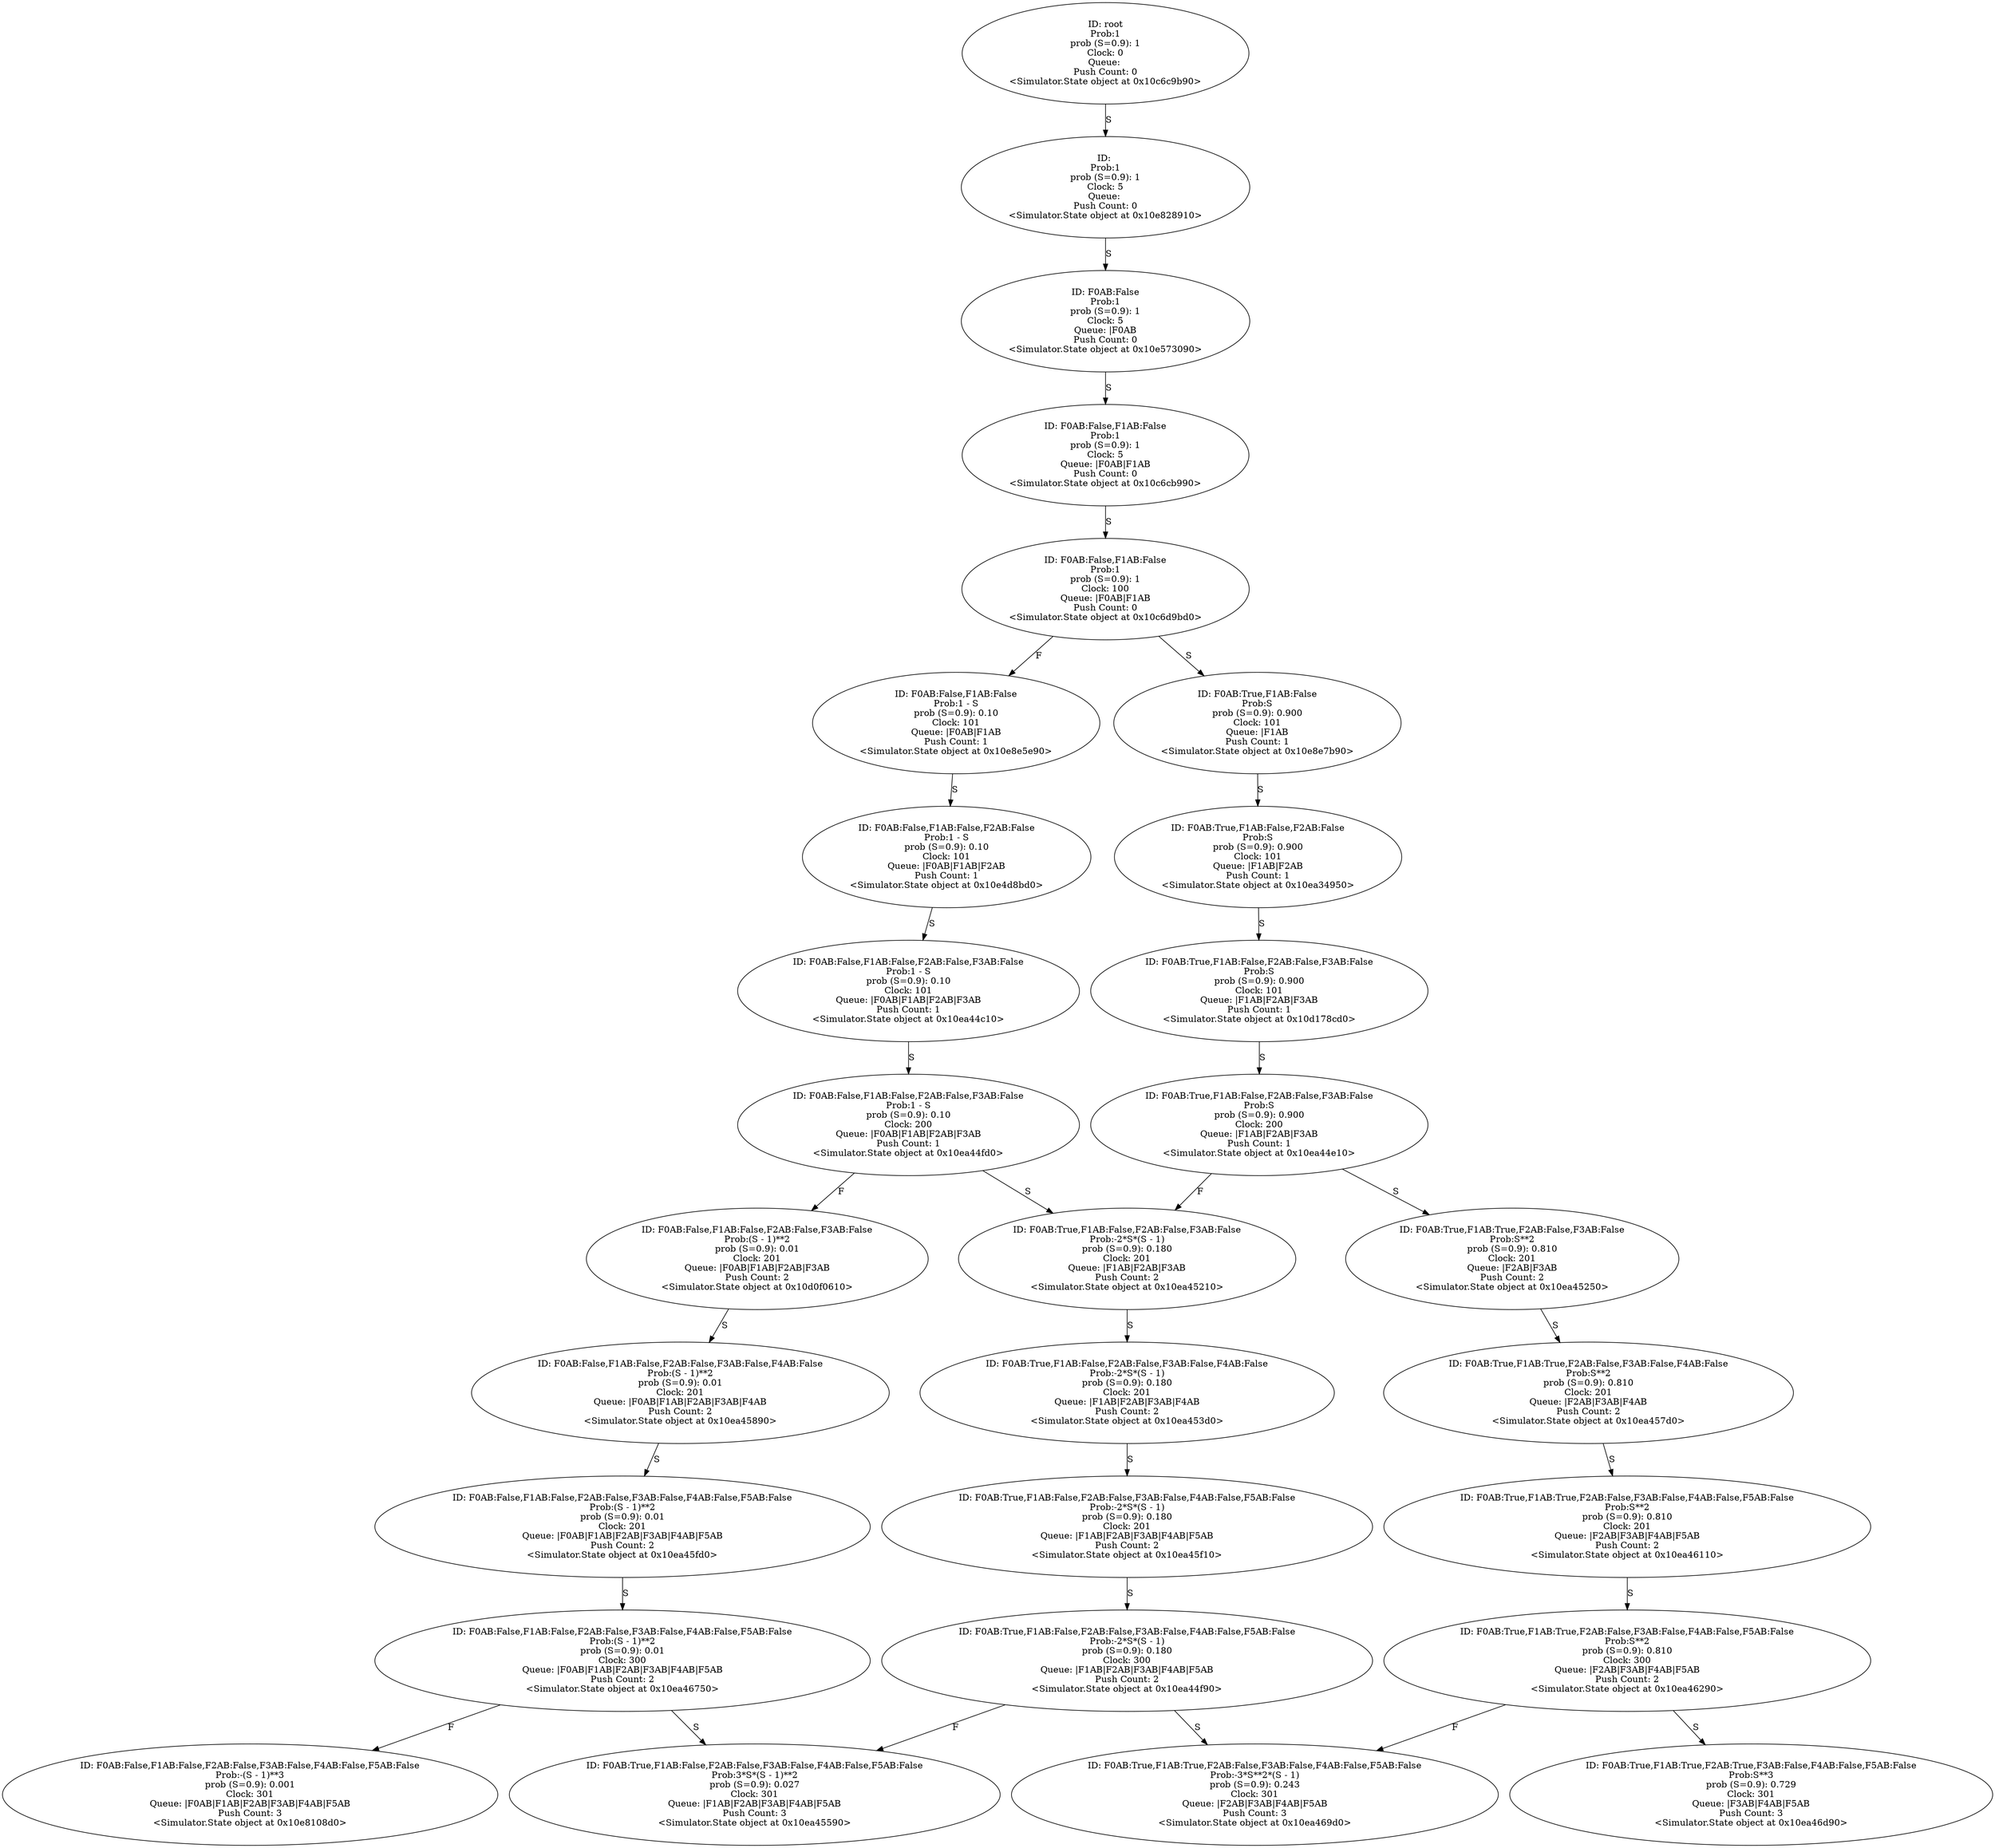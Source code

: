 digraph "./Output/./controled_frequency_S100_R50_t5_tPlus300" {
	<Simulator.State object at 0x10c6c9b90> [label="ID: root
Prob:1
prob (S=0.9): 1
Clock: 0
Queue: 
Push Count: 0
<Simulator.State object at 0x10c6c9b90>"]
	<Simulator.State object at 0x10c6c9b90> -> <Simulator.State object at 0x10e828910> [label=S]
	<Simulator.State object at 0x10e828910> [label="ID: 
Prob:1
prob (S=0.9): 1
Clock: 5
Queue: 
Push Count: 0
<Simulator.State object at 0x10e828910>"]
	<Simulator.State object at 0x10e828910> -> <Simulator.State object at 0x10e573090> [label=S]
	<Simulator.State object at 0x10e573090> [label="ID: F0AB:False
Prob:1
prob (S=0.9): 1
Clock: 5
Queue: |F0AB
Push Count: 0
<Simulator.State object at 0x10e573090>"]
	<Simulator.State object at 0x10e573090> -> <Simulator.State object at 0x10c6cb990> [label=S]
	<Simulator.State object at 0x10c6cb990> [label="ID: F0AB:False,F1AB:False
Prob:1
prob (S=0.9): 1
Clock: 5
Queue: |F0AB|F1AB
Push Count: 0
<Simulator.State object at 0x10c6cb990>"]
	<Simulator.State object at 0x10c6cb990> -> <Simulator.State object at 0x10c6d9bd0> [label=S]
	<Simulator.State object at 0x10c6d9bd0> [label="ID: F0AB:False,F1AB:False
Prob:1
prob (S=0.9): 1
Clock: 100
Queue: |F0AB|F1AB
Push Count: 0
<Simulator.State object at 0x10c6d9bd0>"]
	<Simulator.State object at 0x10c6d9bd0> -> <Simulator.State object at 0x10e8e5e90> [label=F]
	<Simulator.State object at 0x10c6d9bd0> -> <Simulator.State object at 0x10e8e7b90> [label=S]
	<Simulator.State object at 0x10e8e5e90> [label="ID: F0AB:False,F1AB:False
Prob:1 - S
prob (S=0.9): 0.10
Clock: 101
Queue: |F0AB|F1AB
Push Count: 1
<Simulator.State object at 0x10e8e5e90>"]
	<Simulator.State object at 0x10e8e5e90> -> <Simulator.State object at 0x10e4d8bd0> [label=S]
	<Simulator.State object at 0x10e8e7b90> [label="ID: F0AB:True,F1AB:False
Prob:S
prob (S=0.9): 0.900
Clock: 101
Queue: |F1AB
Push Count: 1
<Simulator.State object at 0x10e8e7b90>"]
	<Simulator.State object at 0x10e8e7b90> -> <Simulator.State object at 0x10ea34950> [label=S]
	<Simulator.State object at 0x10e4d8bd0> [label="ID: F0AB:False,F1AB:False,F2AB:False
Prob:1 - S
prob (S=0.9): 0.10
Clock: 101
Queue: |F0AB|F1AB|F2AB
Push Count: 1
<Simulator.State object at 0x10e4d8bd0>"]
	<Simulator.State object at 0x10e4d8bd0> -> <Simulator.State object at 0x10ea44c10> [label=S]
	<Simulator.State object at 0x10ea34950> [label="ID: F0AB:True,F1AB:False,F2AB:False
Prob:S
prob (S=0.9): 0.900
Clock: 101
Queue: |F1AB|F2AB
Push Count: 1
<Simulator.State object at 0x10ea34950>"]
	<Simulator.State object at 0x10ea34950> -> <Simulator.State object at 0x10d178cd0> [label=S]
	<Simulator.State object at 0x10ea44c10> [label="ID: F0AB:False,F1AB:False,F2AB:False,F3AB:False
Prob:1 - S
prob (S=0.9): 0.10
Clock: 101
Queue: |F0AB|F1AB|F2AB|F3AB
Push Count: 1
<Simulator.State object at 0x10ea44c10>"]
	<Simulator.State object at 0x10ea44c10> -> <Simulator.State object at 0x10ea44fd0> [label=S]
	<Simulator.State object at 0x10d178cd0> [label="ID: F0AB:True,F1AB:False,F2AB:False,F3AB:False
Prob:S
prob (S=0.9): 0.900
Clock: 101
Queue: |F1AB|F2AB|F3AB
Push Count: 1
<Simulator.State object at 0x10d178cd0>"]
	<Simulator.State object at 0x10d178cd0> -> <Simulator.State object at 0x10ea44e10> [label=S]
	<Simulator.State object at 0x10ea44fd0> [label="ID: F0AB:False,F1AB:False,F2AB:False,F3AB:False
Prob:1 - S
prob (S=0.9): 0.10
Clock: 200
Queue: |F0AB|F1AB|F2AB|F3AB
Push Count: 1
<Simulator.State object at 0x10ea44fd0>"]
	<Simulator.State object at 0x10ea44fd0> -> <Simulator.State object at 0x10d0f0610> [label=F]
	<Simulator.State object at 0x10ea44fd0> -> <Simulator.State object at 0x10ea45210> [label=S]
	<Simulator.State object at 0x10ea44e10> [label="ID: F0AB:True,F1AB:False,F2AB:False,F3AB:False
Prob:S
prob (S=0.9): 0.900
Clock: 200
Queue: |F1AB|F2AB|F3AB
Push Count: 1
<Simulator.State object at 0x10ea44e10>"]
	<Simulator.State object at 0x10ea44e10> -> <Simulator.State object at 0x10ea45210> [label=F]
	<Simulator.State object at 0x10ea44e10> -> <Simulator.State object at 0x10ea45250> [label=S]
	<Simulator.State object at 0x10d0f0610> [label="ID: F0AB:False,F1AB:False,F2AB:False,F3AB:False
Prob:(S - 1)**2
prob (S=0.9): 0.01
Clock: 201
Queue: |F0AB|F1AB|F2AB|F3AB
Push Count: 2
<Simulator.State object at 0x10d0f0610>"]
	<Simulator.State object at 0x10d0f0610> -> <Simulator.State object at 0x10ea45890> [label=S]
	<Simulator.State object at 0x10ea45210> [label="ID: F0AB:True,F1AB:False,F2AB:False,F3AB:False
Prob:-2*S*(S - 1)
prob (S=0.9): 0.180
Clock: 201
Queue: |F1AB|F2AB|F3AB
Push Count: 2
<Simulator.State object at 0x10ea45210>"]
	<Simulator.State object at 0x10ea45210> -> <Simulator.State object at 0x10ea453d0> [label=S]
	<Simulator.State object at 0x10ea45250> [label="ID: F0AB:True,F1AB:True,F2AB:False,F3AB:False
Prob:S**2
prob (S=0.9): 0.810
Clock: 201
Queue: |F2AB|F3AB
Push Count: 2
<Simulator.State object at 0x10ea45250>"]
	<Simulator.State object at 0x10ea45250> -> <Simulator.State object at 0x10ea457d0> [label=S]
	<Simulator.State object at 0x10ea45890> [label="ID: F0AB:False,F1AB:False,F2AB:False,F3AB:False,F4AB:False
Prob:(S - 1)**2
prob (S=0.9): 0.01
Clock: 201
Queue: |F0AB|F1AB|F2AB|F3AB|F4AB
Push Count: 2
<Simulator.State object at 0x10ea45890>"]
	<Simulator.State object at 0x10ea45890> -> <Simulator.State object at 0x10ea45fd0> [label=S]
	<Simulator.State object at 0x10ea453d0> [label="ID: F0AB:True,F1AB:False,F2AB:False,F3AB:False,F4AB:False
Prob:-2*S*(S - 1)
prob (S=0.9): 0.180
Clock: 201
Queue: |F1AB|F2AB|F3AB|F4AB
Push Count: 2
<Simulator.State object at 0x10ea453d0>"]
	<Simulator.State object at 0x10ea453d0> -> <Simulator.State object at 0x10ea45f10> [label=S]
	<Simulator.State object at 0x10ea457d0> [label="ID: F0AB:True,F1AB:True,F2AB:False,F3AB:False,F4AB:False
Prob:S**2
prob (S=0.9): 0.810
Clock: 201
Queue: |F2AB|F3AB|F4AB
Push Count: 2
<Simulator.State object at 0x10ea457d0>"]
	<Simulator.State object at 0x10ea457d0> -> <Simulator.State object at 0x10ea46110> [label=S]
	<Simulator.State object at 0x10ea45fd0> [label="ID: F0AB:False,F1AB:False,F2AB:False,F3AB:False,F4AB:False,F5AB:False
Prob:(S - 1)**2
prob (S=0.9): 0.01
Clock: 201
Queue: |F0AB|F1AB|F2AB|F3AB|F4AB|F5AB
Push Count: 2
<Simulator.State object at 0x10ea45fd0>"]
	<Simulator.State object at 0x10ea45fd0> -> <Simulator.State object at 0x10ea46750> [label=S]
	<Simulator.State object at 0x10ea45f10> [label="ID: F0AB:True,F1AB:False,F2AB:False,F3AB:False,F4AB:False,F5AB:False
Prob:-2*S*(S - 1)
prob (S=0.9): 0.180
Clock: 201
Queue: |F1AB|F2AB|F3AB|F4AB|F5AB
Push Count: 2
<Simulator.State object at 0x10ea45f10>"]
	<Simulator.State object at 0x10ea45f10> -> <Simulator.State object at 0x10ea44f90> [label=S]
	<Simulator.State object at 0x10ea46110> [label="ID: F0AB:True,F1AB:True,F2AB:False,F3AB:False,F4AB:False,F5AB:False
Prob:S**2
prob (S=0.9): 0.810
Clock: 201
Queue: |F2AB|F3AB|F4AB|F5AB
Push Count: 2
<Simulator.State object at 0x10ea46110>"]
	<Simulator.State object at 0x10ea46110> -> <Simulator.State object at 0x10ea46290> [label=S]
	<Simulator.State object at 0x10ea46750> [label="ID: F0AB:False,F1AB:False,F2AB:False,F3AB:False,F4AB:False,F5AB:False
Prob:(S - 1)**2
prob (S=0.9): 0.01
Clock: 300
Queue: |F0AB|F1AB|F2AB|F3AB|F4AB|F5AB
Push Count: 2
<Simulator.State object at 0x10ea46750>"]
	<Simulator.State object at 0x10ea46750> -> <Simulator.State object at 0x10e8108d0> [label=F]
	<Simulator.State object at 0x10ea46750> -> <Simulator.State object at 0x10ea45590> [label=S]
	<Simulator.State object at 0x10ea44f90> [label="ID: F0AB:True,F1AB:False,F2AB:False,F3AB:False,F4AB:False,F5AB:False
Prob:-2*S*(S - 1)
prob (S=0.9): 0.180
Clock: 300
Queue: |F1AB|F2AB|F3AB|F4AB|F5AB
Push Count: 2
<Simulator.State object at 0x10ea44f90>"]
	<Simulator.State object at 0x10ea44f90> -> <Simulator.State object at 0x10ea45590> [label=F]
	<Simulator.State object at 0x10ea44f90> -> <Simulator.State object at 0x10ea469d0> [label=S]
	<Simulator.State object at 0x10ea46290> [label="ID: F0AB:True,F1AB:True,F2AB:False,F3AB:False,F4AB:False,F5AB:False
Prob:S**2
prob (S=0.9): 0.810
Clock: 300
Queue: |F2AB|F3AB|F4AB|F5AB
Push Count: 2
<Simulator.State object at 0x10ea46290>"]
	<Simulator.State object at 0x10ea46290> -> <Simulator.State object at 0x10ea469d0> [label=F]
	<Simulator.State object at 0x10ea46290> -> <Simulator.State object at 0x10ea46d90> [label=S]
	<Simulator.State object at 0x10e8108d0> [label="ID: F0AB:False,F1AB:False,F2AB:False,F3AB:False,F4AB:False,F5AB:False
Prob:-(S - 1)**3
prob (S=0.9): 0.001
Clock: 301
Queue: |F0AB|F1AB|F2AB|F3AB|F4AB|F5AB
Push Count: 3
<Simulator.State object at 0x10e8108d0>"]
	<Simulator.State object at 0x10ea45590> [label="ID: F0AB:True,F1AB:False,F2AB:False,F3AB:False,F4AB:False,F5AB:False
Prob:3*S*(S - 1)**2
prob (S=0.9): 0.027
Clock: 301
Queue: |F1AB|F2AB|F3AB|F4AB|F5AB
Push Count: 3
<Simulator.State object at 0x10ea45590>"]
	<Simulator.State object at 0x10ea469d0> [label="ID: F0AB:True,F1AB:True,F2AB:False,F3AB:False,F4AB:False,F5AB:False
Prob:-3*S**2*(S - 1)
prob (S=0.9): 0.243
Clock: 301
Queue: |F2AB|F3AB|F4AB|F5AB
Push Count: 3
<Simulator.State object at 0x10ea469d0>"]
	<Simulator.State object at 0x10ea46d90> [label="ID: F0AB:True,F1AB:True,F2AB:True,F3AB:False,F4AB:False,F5AB:False
Prob:S**3
prob (S=0.9): 0.729
Clock: 301
Queue: |F3AB|F4AB|F5AB
Push Count: 3
<Simulator.State object at 0x10ea46d90>"]
}
